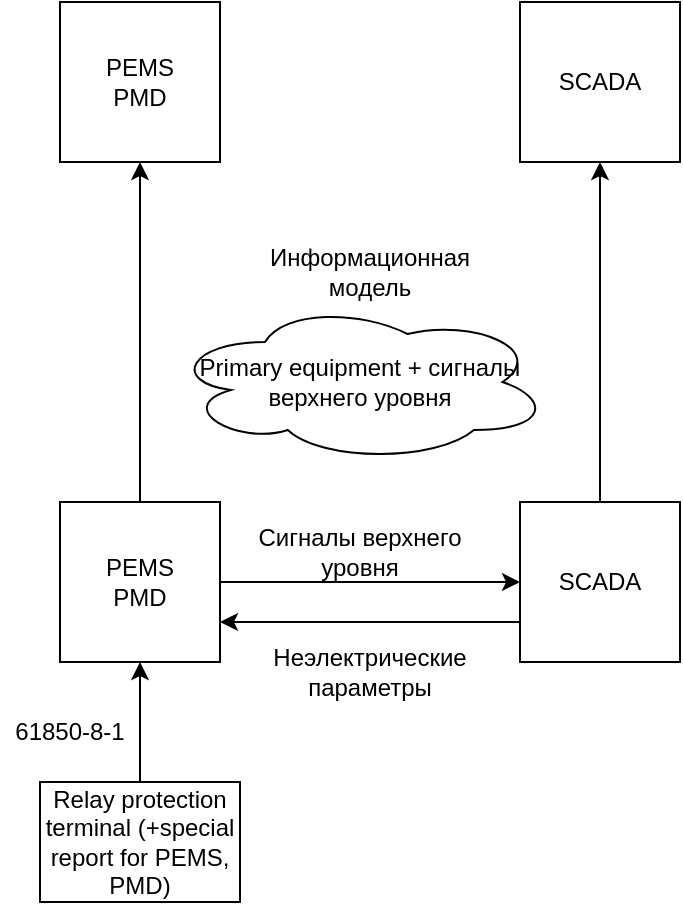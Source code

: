 <mxfile version="21.4.0" type="github">
  <diagram name="Page-1" id="hhnrzE7MoxYHYfj6DHKl">
    <mxGraphModel dx="830" dy="400" grid="1" gridSize="10" guides="1" tooltips="1" connect="1" arrows="1" fold="1" page="1" pageScale="1" pageWidth="850" pageHeight="1100" math="0" shadow="0">
      <root>
        <mxCell id="0" />
        <mxCell id="1" parent="0" />
        <mxCell id="ATrKAvhcQLNvLvAztBjA-5" style="edgeStyle=orthogonalEdgeStyle;rounded=0;orthogonalLoop=1;jettySize=auto;html=1;entryX=0;entryY=0.5;entryDx=0;entryDy=0;" edge="1" parent="1" source="ATrKAvhcQLNvLvAztBjA-1" target="ATrKAvhcQLNvLvAztBjA-2">
          <mxGeometry relative="1" as="geometry" />
        </mxCell>
        <mxCell id="ATrKAvhcQLNvLvAztBjA-14" style="edgeStyle=orthogonalEdgeStyle;rounded=0;orthogonalLoop=1;jettySize=auto;html=1;entryX=0.5;entryY=1;entryDx=0;entryDy=0;" edge="1" parent="1" source="ATrKAvhcQLNvLvAztBjA-1" target="ATrKAvhcQLNvLvAztBjA-15">
          <mxGeometry relative="1" as="geometry">
            <mxPoint x="220" y="180" as="targetPoint" />
          </mxGeometry>
        </mxCell>
        <mxCell id="ATrKAvhcQLNvLvAztBjA-1" value="PEMS&lt;br&gt;PMD" style="whiteSpace=wrap;html=1;aspect=fixed;" vertex="1" parent="1">
          <mxGeometry x="180" y="340" width="80" height="80" as="geometry" />
        </mxCell>
        <mxCell id="ATrKAvhcQLNvLvAztBjA-6" style="edgeStyle=orthogonalEdgeStyle;rounded=0;orthogonalLoop=1;jettySize=auto;html=1;entryX=1;entryY=0.75;entryDx=0;entryDy=0;" edge="1" parent="1" source="ATrKAvhcQLNvLvAztBjA-2" target="ATrKAvhcQLNvLvAztBjA-1">
          <mxGeometry relative="1" as="geometry">
            <Array as="points">
              <mxPoint x="370" y="400" />
              <mxPoint x="370" y="400" />
            </Array>
          </mxGeometry>
        </mxCell>
        <mxCell id="ATrKAvhcQLNvLvAztBjA-13" style="edgeStyle=orthogonalEdgeStyle;rounded=0;orthogonalLoop=1;jettySize=auto;html=1;entryX=0.5;entryY=1;entryDx=0;entryDy=0;" edge="1" parent="1" source="ATrKAvhcQLNvLvAztBjA-2" target="ATrKAvhcQLNvLvAztBjA-16">
          <mxGeometry relative="1" as="geometry">
            <mxPoint x="450" y="210" as="targetPoint" />
          </mxGeometry>
        </mxCell>
        <mxCell id="ATrKAvhcQLNvLvAztBjA-2" value="SCADA" style="whiteSpace=wrap;html=1;aspect=fixed;" vertex="1" parent="1">
          <mxGeometry x="410" y="340" width="80" height="80" as="geometry" />
        </mxCell>
        <mxCell id="ATrKAvhcQLNvLvAztBjA-7" style="edgeStyle=orthogonalEdgeStyle;rounded=0;orthogonalLoop=1;jettySize=auto;html=1;entryX=0.5;entryY=1;entryDx=0;entryDy=0;" edge="1" parent="1" source="ATrKAvhcQLNvLvAztBjA-4" target="ATrKAvhcQLNvLvAztBjA-1">
          <mxGeometry relative="1" as="geometry" />
        </mxCell>
        <mxCell id="ATrKAvhcQLNvLvAztBjA-4" value="Relay protection terminal (+special report for PEMS, PMD)" style="rounded=0;whiteSpace=wrap;html=1;" vertex="1" parent="1">
          <mxGeometry x="170" y="480" width="100" height="60" as="geometry" />
        </mxCell>
        <mxCell id="ATrKAvhcQLNvLvAztBjA-8" value="Primary equipment + сигналы верхнего уровня" style="ellipse;shape=cloud;whiteSpace=wrap;html=1;" vertex="1" parent="1">
          <mxGeometry x="235" y="240" width="190" height="80" as="geometry" />
        </mxCell>
        <mxCell id="ATrKAvhcQLNvLvAztBjA-9" value="Сигналы верхнего уровня" style="text;html=1;strokeColor=none;fillColor=none;align=center;verticalAlign=middle;whiteSpace=wrap;rounded=0;" vertex="1" parent="1">
          <mxGeometry x="265" y="350" width="130" height="30" as="geometry" />
        </mxCell>
        <mxCell id="ATrKAvhcQLNvLvAztBjA-10" value="Неэлектрические параметры" style="text;html=1;strokeColor=none;fillColor=none;align=center;verticalAlign=middle;whiteSpace=wrap;rounded=0;" vertex="1" parent="1">
          <mxGeometry x="270" y="410" width="130" height="30" as="geometry" />
        </mxCell>
        <mxCell id="ATrKAvhcQLNvLvAztBjA-11" value="61850-8-1" style="text;html=1;strokeColor=none;fillColor=none;align=center;verticalAlign=middle;whiteSpace=wrap;rounded=0;" vertex="1" parent="1">
          <mxGeometry x="150" y="440" width="70" height="30" as="geometry" />
        </mxCell>
        <mxCell id="ATrKAvhcQLNvLvAztBjA-12" value="Информационная модель" style="text;html=1;strokeColor=none;fillColor=none;align=center;verticalAlign=middle;whiteSpace=wrap;rounded=0;" vertex="1" parent="1">
          <mxGeometry x="305" y="210" width="60" height="30" as="geometry" />
        </mxCell>
        <mxCell id="ATrKAvhcQLNvLvAztBjA-15" value="PEMS&lt;br&gt;PMD" style="whiteSpace=wrap;html=1;aspect=fixed;" vertex="1" parent="1">
          <mxGeometry x="180" y="90" width="80" height="80" as="geometry" />
        </mxCell>
        <mxCell id="ATrKAvhcQLNvLvAztBjA-16" value="SCADA" style="whiteSpace=wrap;html=1;aspect=fixed;" vertex="1" parent="1">
          <mxGeometry x="410" y="90" width="80" height="80" as="geometry" />
        </mxCell>
      </root>
    </mxGraphModel>
  </diagram>
</mxfile>
